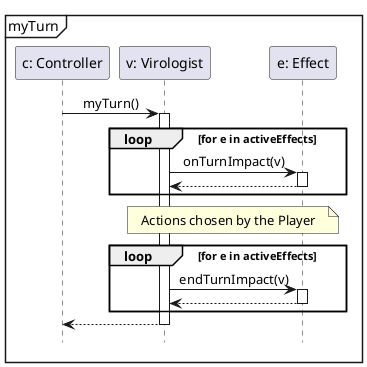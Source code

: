 @startuml

hide footbox
skinparam sequenceMessageAlign center

mainframe myTurn

participant "c: Controller" as c
participant "v: Virologist" as v
participant "e: Effect" as e
c -> v ++ : myTurn()
    loop for e in activeEffects
        v -> e ++ : onTurnImpact(v)
        return
    end

    note over v,e: Actions chosen by the Player
    loop for e in activeEffects
        v -> e ++ : endTurnImpact(v)
        return
    end

return
@enduml